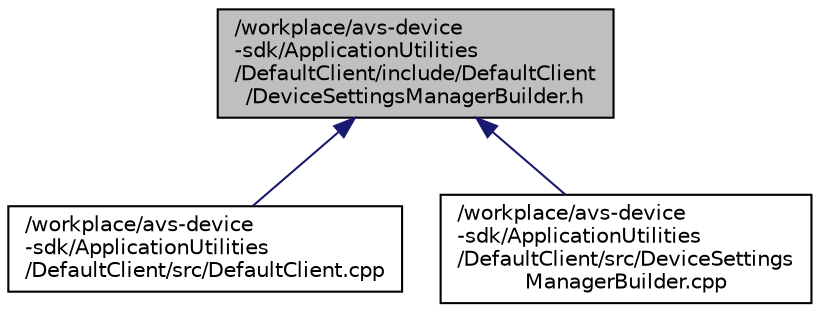 digraph "/workplace/avs-device-sdk/ApplicationUtilities/DefaultClient/include/DefaultClient/DeviceSettingsManagerBuilder.h"
{
  edge [fontname="Helvetica",fontsize="10",labelfontname="Helvetica",labelfontsize="10"];
  node [fontname="Helvetica",fontsize="10",shape=record];
  Node123 [label="/workplace/avs-device\l-sdk/ApplicationUtilities\l/DefaultClient/include/DefaultClient\l/DeviceSettingsManagerBuilder.h",height=0.2,width=0.4,color="black", fillcolor="grey75", style="filled", fontcolor="black"];
  Node123 -> Node124 [dir="back",color="midnightblue",fontsize="10",style="solid",fontname="Helvetica"];
  Node124 [label="/workplace/avs-device\l-sdk/ApplicationUtilities\l/DefaultClient/src/DefaultClient.cpp",height=0.2,width=0.4,color="black", fillcolor="white", style="filled",URL="$_default_client_8cpp.html"];
  Node123 -> Node125 [dir="back",color="midnightblue",fontsize="10",style="solid",fontname="Helvetica"];
  Node125 [label="/workplace/avs-device\l-sdk/ApplicationUtilities\l/DefaultClient/src/DeviceSettings\lManagerBuilder.cpp",height=0.2,width=0.4,color="black", fillcolor="white", style="filled",URL="$_device_settings_manager_builder_8cpp.html"];
}
